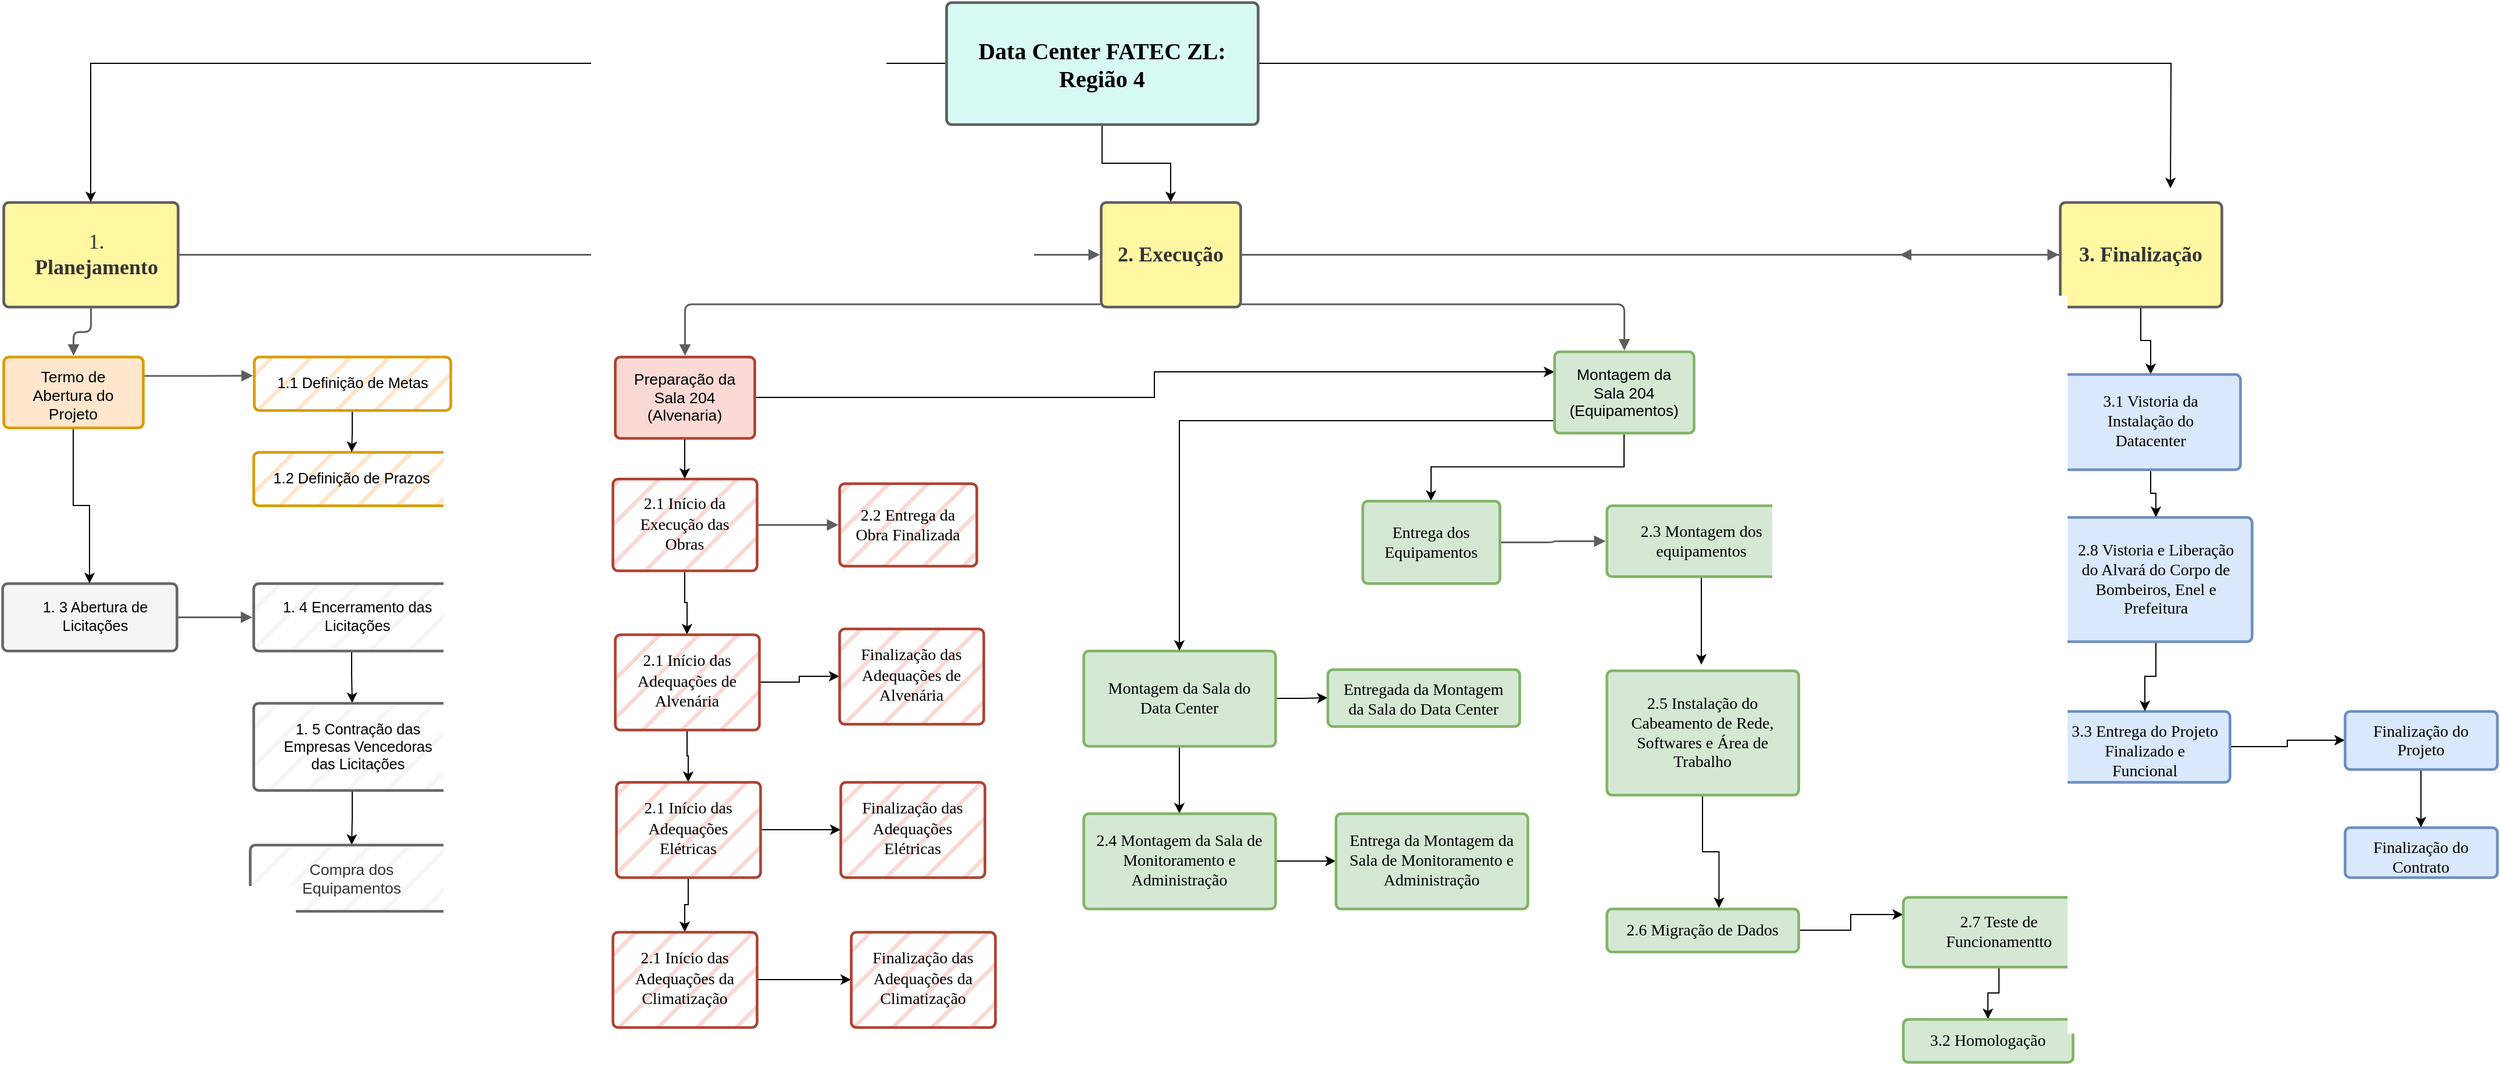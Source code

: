 <mxfile version="20.3.1" type="device"><diagram id="pBVWvam3wnCtwDXCx5tf" name="Página-1"><mxGraphModel dx="2076" dy="1078" grid="1" gridSize="10" guides="1" tooltips="1" connect="1" arrows="1" fold="1" page="1" pageScale="1" pageWidth="827" pageHeight="1169" math="0" shadow="0"><root><mxCell id="0"/><mxCell id="1" parent="0"/><UserObject label="&lt;ol style=&quot;margin: 0px; padding-left: 10px; list-style-position: inside; list-style-type: decimal; font-size: 18px;&quot;&gt;&lt;li style=&quot;text-align: center; color: rgb(51, 51, 51); font-size: 18px;&quot;&gt;&lt;span style=&quot;margin-left: 0px; margin-top: -2px; font-size: 18px;&quot;&gt;&lt;span style=&quot;font-size: 18px; color: rgb(51, 51, 51); font-weight: bold;&quot;&gt;Planejamento&lt;/span&gt;&lt;/span&gt;&lt;/li&gt;&lt;/ol&gt;" lucidchartObjectId="dANJ43AdOED." id="cai903bxbJSRQh_kawU3-7"><mxCell style="html=1;overflow=block;blockSpacing=1;whiteSpace=wrap;fontSize=18;spacing=9;strokeColor=#5e5e5e;strokeOpacity=100;fillOpacity=100;rounded=1;absoluteArcSize=1;arcSize=9;fillColor=#fff7a1;strokeWidth=2.3;fontFamily=Times New Roman;" vertex="1" parent="1"><mxGeometry x="16" y="362" width="150" height="90" as="geometry"/></mxCell></UserObject><UserObject label="" lucidchartObjectId="DBNJva6Q345f" id="cai903bxbJSRQh_kawU3-8"><mxCell style="html=1;jettySize=18;whiteSpace=wrap;fontSize=16;strokeColor=#5E5E5E;strokeWidth=1.5;rounded=1;arcSize=12;edgeStyle=orthogonalEdgeStyle;startArrow=none;endArrow=block;endFill=1;exitX=1.007;exitY=0.5;exitPerimeter=0;entryX=-0.009;entryY=0.5;entryPerimeter=0;fontFamily=Times New Roman;" edge="1" parent="1" source="cai903bxbJSRQh_kawU3-7" target="cai903bxbJSRQh_kawU3-20"><mxGeometry width="100" height="100" relative="1" as="geometry"><Array as="points"/></mxGeometry></mxCell></UserObject><UserObject label="" lucidchartObjectId="IBNJFD.9jjcm" id="cai903bxbJSRQh_kawU3-9"><mxCell style="html=1;jettySize=18;whiteSpace=wrap;fontSize=16;strokeColor=#5E5E5E;strokeWidth=1.5;rounded=1;arcSize=12;edgeStyle=orthogonalEdgeStyle;startArrow=none;endArrow=block;endFill=1;exitX=1.009;exitY=0.5;exitPerimeter=0;entryX=-0.008;entryY=0.5;entryPerimeter=0;fontFamily=Times New Roman;" edge="1" parent="1" source="cai903bxbJSRQh_kawU3-20" target="cai903bxbJSRQh_kawU3-21"><mxGeometry width="100" height="100" relative="1" as="geometry"><Array as="points"/></mxGeometry></mxCell></UserObject><mxCell id="cai903bxbJSRQh_kawU3-95" style="edgeStyle=orthogonalEdgeStyle;rounded=0;orthogonalLoop=1;jettySize=auto;html=1;fontFamily=Times New Roman;fontSize=20;" edge="1" parent="1" source="cai903bxbJSRQh_kawU3-10" target="cai903bxbJSRQh_kawU3-7"><mxGeometry relative="1" as="geometry"/></mxCell><mxCell id="cai903bxbJSRQh_kawU3-96" style="edgeStyle=orthogonalEdgeStyle;rounded=0;orthogonalLoop=1;jettySize=auto;html=1;fontFamily=Times New Roman;fontSize=20;" edge="1" parent="1" source="cai903bxbJSRQh_kawU3-10" target="cai903bxbJSRQh_kawU3-20"><mxGeometry relative="1" as="geometry"/></mxCell><mxCell id="cai903bxbJSRQh_kawU3-97" style="edgeStyle=orthogonalEdgeStyle;rounded=0;orthogonalLoop=1;jettySize=auto;html=1;fontFamily=Times New Roman;fontSize=20;" edge="1" parent="1" source="cai903bxbJSRQh_kawU3-10"><mxGeometry relative="1" as="geometry"><mxPoint x="1880" y="350" as="targetPoint"/></mxGeometry></mxCell><UserObject label="Data Center  FATEC ZL: Região 4" lucidchartObjectId="nCNJGLdHx1h4" id="cai903bxbJSRQh_kawU3-10"><mxCell style="html=1;overflow=block;blockSpacing=1;whiteSpace=wrap;fontSize=20;fontColor=default;fontStyle=1;align=center;spacing=9;strokeColor=#5e5e5e;strokeOpacity=100;fillOpacity=100;rounded=1;absoluteArcSize=1;arcSize=9;fillColor=#d7faf5;strokeWidth=2.3;fontFamily=Times New Roman;labelBackgroundColor=none;verticalAlign=middle;" vertex="1" parent="1"><mxGeometry x="827" y="190" width="268" height="105" as="geometry"/></mxCell></UserObject><UserObject label="&lt;ol style=&quot;margin: 0px; padding-left: 10px;list-style-position: inside; list-style-type:decimal&quot;&gt;&lt;li style=&quot;text-align:center;color:#000000;font-size:12.7px;&quot;&gt;&lt;span style=&quot;margin-left: 0px;margin-top: -2px;&quot;&gt;&lt;span style=&quot;font-size:12.7px;color:#000000;&quot;&gt;3 Abertura de Licitações&lt;/span&gt;&lt;/span&gt;&lt;/li&gt;&lt;/ol&gt;" lucidchartObjectId="9GNJ9Z34LmmI" id="cai903bxbJSRQh_kawU3-17"><mxCell style="html=1;overflow=block;blockSpacing=1;whiteSpace=wrap;fontSize=13;spacing=9;strokeColor=#666666;strokeOpacity=100;fillOpacity=100;rounded=1;absoluteArcSize=1;arcSize=9;fillColor=#f5f5f5;strokeWidth=2.3;fontColor=#333333;" vertex="1" parent="1"><mxGeometry x="15" y="690" width="150" height="58" as="geometry"/></mxCell></UserObject><UserObject label="1.2 Definição de Prazos" lucidchartObjectId="OINJUcEOpU69" id="cai903bxbJSRQh_kawU3-18"><mxCell style="html=1;overflow=block;blockSpacing=1;whiteSpace=wrap;fontSize=12.7;align=center;spacing=9;strokeColor=#d79b00;strokeOpacity=100;rounded=1;absoluteArcSize=1;arcSize=9;strokeWidth=2.3;fillColor=#ffe6cc;fillStyle=hatch;" vertex="1" parent="1"><mxGeometry x="231" y="577" width="169" height="46" as="geometry"/></mxCell></UserObject><mxCell id="cai903bxbJSRQh_kawU3-82" style="edgeStyle=orthogonalEdgeStyle;rounded=0;orthogonalLoop=1;jettySize=auto;html=1;fontFamily=Times New Roman;fontSize=14;" edge="1" parent="1" source="cai903bxbJSRQh_kawU3-19"><mxGeometry relative="1" as="geometry"><mxPoint x="1476.5" y="760" as="targetPoint"/></mxGeometry></mxCell><UserObject label="2.3 Montagem dos equipamentos" lucidchartObjectId="fWNJ.m-0Mv20" id="cai903bxbJSRQh_kawU3-19"><mxCell style="html=1;overflow=block;blockSpacing=1;whiteSpace=wrap;fontSize=14;align=center;spacing=9;strokeColor=#82b366;strokeOpacity=100;rounded=1;absoluteArcSize=1;arcSize=9;strokeWidth=2.3;fontFamily=Times New Roman;fillColor=#d5e8d4;gradientColor=none;" vertex="1" parent="1"><mxGeometry x="1395" y="623" width="163" height="61" as="geometry"/></mxCell></UserObject><UserObject label="2. Execução" lucidchartObjectId="JANJaRIf61rP" id="cai903bxbJSRQh_kawU3-20"><mxCell style="html=1;overflow=block;blockSpacing=1;whiteSpace=wrap;fontSize=18;fontColor=#333333;fontStyle=1;align=center;spacing=9;strokeColor=#5e5e5e;strokeOpacity=100;fillOpacity=100;rounded=1;absoluteArcSize=1;arcSize=9;fillColor=#fff7a1;strokeWidth=2.3;fontFamily=Times New Roman;" vertex="1" parent="1"><mxGeometry x="960" y="362" width="120" height="90" as="geometry"/></mxCell></UserObject><mxCell id="cai903bxbJSRQh_kawU3-86" value="" style="edgeStyle=orthogonalEdgeStyle;rounded=0;orthogonalLoop=1;jettySize=auto;html=1;" edge="1" parent="1" source="cai903bxbJSRQh_kawU3-21" target="cai903bxbJSRQh_kawU3-34"><mxGeometry relative="1" as="geometry"/></mxCell><UserObject label="3. Finalização" lucidchartObjectId="YANJnLT.GxSS" id="cai903bxbJSRQh_kawU3-21"><mxCell style="html=1;overflow=block;blockSpacing=1;whiteSpace=wrap;fontSize=18;fontColor=#333333;fontStyle=1;align=center;spacing=9;strokeColor=#5e5e5e;strokeOpacity=100;fillOpacity=100;rounded=1;absoluteArcSize=1;arcSize=9;fillColor=#fff7a1;strokeWidth=2.3;fontFamily=Times New Roman;" vertex="1" parent="1"><mxGeometry x="1785" y="362" width="139" height="90" as="geometry"/></mxCell></UserObject><mxCell id="cai903bxbJSRQh_kawU3-89" style="edgeStyle=orthogonalEdgeStyle;rounded=0;orthogonalLoop=1;jettySize=auto;html=1;fontFamily=Times New Roman;fontSize=14;" edge="1" parent="1" source="cai903bxbJSRQh_kawU3-22" target="cai903bxbJSRQh_kawU3-50"><mxGeometry relative="1" as="geometry"/></mxCell><UserObject label="3.3 Entrega do Projeto Finalizado e Funcional" lucidchartObjectId="w2NJUesuRy0x" id="cai903bxbJSRQh_kawU3-22"><mxCell style="html=1;overflow=block;blockSpacing=1;whiteSpace=wrap;fontSize=14;align=center;spacing=9;strokeColor=#6c8ebf;strokeOpacity=100;rounded=1;absoluteArcSize=1;arcSize=9;strokeWidth=2.3;fontFamily=Times New Roman;fillColor=#dae8fc;gradientColor=none;" vertex="1" parent="1"><mxGeometry x="1785" y="800" width="146" height="61" as="geometry"/></mxCell></UserObject><UserObject label="" lucidchartObjectId="BbyRDQjbFFKZ" id="cai903bxbJSRQh_kawU3-23"><mxCell style="html=1;jettySize=18;whiteSpace=wrap;fontSize=16;strokeColor=#5E5E5E;strokeWidth=1.5;rounded=1;arcSize=12;edgeStyle=orthogonalEdgeStyle;startArrow=none;endArrow=block;endFill=1;exitX=-0.008;exitY=0.5;exitPerimeter=0;fontFamily=Times New Roman;" edge="1" parent="1" source="cai903bxbJSRQh_kawU3-21"><mxGeometry width="100" height="100" relative="1" as="geometry"><Array as="points"/><mxPoint x="1647" y="407" as="targetPoint"/></mxGeometry></mxCell></UserObject><mxCell id="cai903bxbJSRQh_kawU3-61" style="edgeStyle=orthogonalEdgeStyle;rounded=0;orthogonalLoop=1;jettySize=auto;html=1;entryX=0.5;entryY=0;entryDx=0;entryDy=0;fontFamily=Times New Roman;fontSize=14;" edge="1" parent="1" source="cai903bxbJSRQh_kawU3-24" target="cai903bxbJSRQh_kawU3-18"><mxGeometry relative="1" as="geometry"/></mxCell><UserObject label="1.1 Definição de Metas" lucidchartObjectId="MuOSCWIg~utF" id="cai903bxbJSRQh_kawU3-24"><mxCell style="html=1;overflow=block;blockSpacing=1;whiteSpace=wrap;fontSize=12.7;align=center;spacing=9;strokeColor=#d79b00;strokeOpacity=100;rounded=1;absoluteArcSize=1;arcSize=9;strokeWidth=2.3;fillColor=#ffe6cc;fillStyle=hatch;" vertex="1" parent="1"><mxGeometry x="231.5" y="495" width="169" height="46" as="geometry"/></mxCell></UserObject><mxCell id="cai903bxbJSRQh_kawU3-64" style="edgeStyle=orthogonalEdgeStyle;rounded=0;orthogonalLoop=1;jettySize=auto;html=1;exitX=0.5;exitY=1;exitDx=0;exitDy=0;fontFamily=Times New Roman;fontSize=14;" edge="1" parent="1" source="cai903bxbJSRQh_kawU3-25" target="cai903bxbJSRQh_kawU3-26"><mxGeometry relative="1" as="geometry"/></mxCell><UserObject label="&lt;ol style=&quot;margin: 0px; padding-left: 10px;list-style-position: inside; list-style-type:decimal&quot;&gt;&lt;li style=&quot;text-align:center;color:#000000;font-size:12.7px;&quot;&gt;&lt;span style=&quot;margin-left: 0px;margin-top: -2px;&quot;&gt;&lt;span style=&quot;font-size:12.7px;color:#000000;&quot;&gt;4 Encerramento das Licitações&lt;/span&gt;&lt;/span&gt;&lt;/li&gt;&lt;/ol&gt;" lucidchartObjectId="6vOSfZUh_YUq" id="cai903bxbJSRQh_kawU3-25"><mxCell style="html=1;overflow=block;blockSpacing=1;whiteSpace=wrap;fontSize=13;spacing=9;verticalAlign=middle;strokeColor=#666666;strokeOpacity=100;rounded=1;absoluteArcSize=1;arcSize=9;strokeWidth=2.3;fillColor=#f5f5f5;fontColor=#333333;fillStyle=hatch;" vertex="1" parent="1"><mxGeometry x="231" y="690" width="169" height="58" as="geometry"/></mxCell></UserObject><mxCell id="cai903bxbJSRQh_kawU3-65" style="edgeStyle=orthogonalEdgeStyle;rounded=0;orthogonalLoop=1;jettySize=auto;html=1;exitX=0.5;exitY=1;exitDx=0;exitDy=0;fontFamily=Times New Roman;fontSize=14;" edge="1" parent="1" source="cai903bxbJSRQh_kawU3-26" target="cai903bxbJSRQh_kawU3-45"><mxGeometry relative="1" as="geometry"/></mxCell><UserObject label="&lt;ol style=&quot;margin: 0px; padding-left: 10px;list-style-position: inside; list-style-type:decimal&quot;&gt;&lt;li style=&quot;text-align:center;color:#000000;font-size:12.7px;&quot;&gt;&lt;span style=&quot;margin-left: 0px;margin-top: -2px;&quot;&gt;&lt;span style=&quot;font-size:12.7px;color:#000000;&quot;&gt;5 Contração das Empresas Vencedoras das Licitações&lt;/span&gt;&lt;/span&gt;&lt;/li&gt;&lt;/ol&gt;" lucidchartObjectId="cxOS3NxWoWSm" id="cai903bxbJSRQh_kawU3-26"><mxCell style="html=1;overflow=block;blockSpacing=1;whiteSpace=wrap;fontSize=13;spacing=9;verticalAlign=middle;strokeColor=#666666;strokeOpacity=100;rounded=1;absoluteArcSize=1;arcSize=9;strokeWidth=2.3;fillColor=#f5f5f5;fontColor=#333333;fillStyle=hatch;" vertex="1" parent="1"><mxGeometry x="231" y="793" width="170" height="75" as="geometry"/></mxCell></UserObject><mxCell id="cai903bxbJSRQh_kawU3-75" style="edgeStyle=orthogonalEdgeStyle;rounded=0;orthogonalLoop=1;jettySize=auto;html=1;entryX=0.5;entryY=0;entryDx=0;entryDy=0;fontFamily=Times New Roman;fontSize=14;" edge="1" parent="1" source="cai903bxbJSRQh_kawU3-27" target="cai903bxbJSRQh_kawU3-51"><mxGeometry relative="1" as="geometry"/></mxCell><UserObject label="&lt;div style=&quot;display: flex; justify-content: center; text-align: center; align-items: baseline; font-size: 14px; line-height: 1.25; margin-top: -2px;&quot;&gt;&lt;span style=&quot;font-size: 14px;&quot;&gt;&lt;span style=&quot;font-size: 14px; color: rgb(0, 0, 0);&quot;&gt;2.1 &lt;/span&gt;&lt;span style=&quot;font-size: 14px; color: rgb(0, 0, 0);&quot;&gt;Início da Execução das Obras&lt;/span&gt;&lt;/span&gt;&lt;/div&gt;" lucidchartObjectId="3AOSuWF~WWvn" id="cai903bxbJSRQh_kawU3-27"><mxCell style="html=1;overflow=block;blockSpacing=1;whiteSpace=wrap;fontSize=14;spacing=9;verticalAlign=middle;strokeColor=#ae4132;strokeOpacity=100;rounded=1;absoluteArcSize=1;arcSize=9;strokeWidth=2.3;fontFamily=Times New Roman;fillColor=#fad9d5;fillStyle=hatch;" vertex="1" parent="1"><mxGeometry x="540" y="600" width="124" height="79" as="geometry"/></mxCell></UserObject><UserObject label="2.2 Entrega da Obra Finalizada" lucidchartObjectId="CBOS3g9Kykc1" id="cai903bxbJSRQh_kawU3-28"><mxCell style="html=1;overflow=block;blockSpacing=1;whiteSpace=wrap;fontSize=14;align=center;spacing=9;verticalAlign=middle;strokeColor=#ae4132;strokeOpacity=100;rounded=1;absoluteArcSize=1;arcSize=9;strokeWidth=2.3;fontFamily=Times New Roman;fillColor=#fad9d5;fillStyle=hatch;gradientColor=none;" vertex="1" parent="1"><mxGeometry x="735" y="604" width="118" height="71" as="geometry"/></mxCell></UserObject><mxCell id="cai903bxbJSRQh_kawU3-76" value="" style="edgeStyle=orthogonalEdgeStyle;rounded=0;orthogonalLoop=1;jettySize=auto;html=1;fontFamily=Times New Roman;fontSize=14;" edge="1" parent="1" source="cai903bxbJSRQh_kawU3-29" target="cai903bxbJSRQh_kawU3-57"><mxGeometry relative="1" as="geometry"/></mxCell><mxCell id="cai903bxbJSRQh_kawU3-80" style="edgeStyle=orthogonalEdgeStyle;rounded=0;orthogonalLoop=1;jettySize=auto;html=1;entryX=0;entryY=0.5;entryDx=0;entryDy=0;fontFamily=Times New Roman;fontSize=14;" edge="1" parent="1" source="cai903bxbJSRQh_kawU3-29" target="cai903bxbJSRQh_kawU3-58"><mxGeometry relative="1" as="geometry"/></mxCell><UserObject label="Montagem da Sala do Data Center" lucidchartObjectId="bKOSFMvT~xI9" id="cai903bxbJSRQh_kawU3-29"><mxCell style="html=1;overflow=block;blockSpacing=1;whiteSpace=wrap;fontSize=14;align=center;spacing=9;verticalAlign=middle;strokeColor=#82b366;strokeOpacity=100;rounded=1;absoluteArcSize=1;arcSize=9;strokeWidth=2.3;fontFamily=Times New Roman;fillColor=#d5e8d4;gradientColor=none;" vertex="1" parent="1"><mxGeometry x="945" y="748" width="165" height="82" as="geometry"/></mxCell></UserObject><mxCell id="cai903bxbJSRQh_kawU3-83" style="edgeStyle=orthogonalEdgeStyle;rounded=0;orthogonalLoop=1;jettySize=auto;html=1;entryX=0.586;entryY=-0.016;entryDx=0;entryDy=0;entryPerimeter=0;fontFamily=Times New Roman;fontSize=14;" edge="1" parent="1" source="cai903bxbJSRQh_kawU3-30" target="cai903bxbJSRQh_kawU3-31"><mxGeometry relative="1" as="geometry"/></mxCell><UserObject label="2.5 Instalação do Cabeamento de Rede, Softwares e Área de Trabalho" lucidchartObjectId="2KOSN_ak6Po3" id="cai903bxbJSRQh_kawU3-30"><mxCell style="html=1;overflow=block;blockSpacing=1;whiteSpace=wrap;fontSize=14;align=center;spacing=9;verticalAlign=middle;strokeColor=#82b366;strokeOpacity=100;rounded=1;absoluteArcSize=1;arcSize=9;strokeWidth=2.3;fontFamily=Times New Roman;fillColor=#d5e8d4;gradientColor=none;" vertex="1" parent="1"><mxGeometry x="1395" y="765" width="165" height="107" as="geometry"/></mxCell></UserObject><mxCell id="cai903bxbJSRQh_kawU3-84" style="edgeStyle=orthogonalEdgeStyle;rounded=0;orthogonalLoop=1;jettySize=auto;html=1;entryX=0;entryY=0.25;entryDx=0;entryDy=0;fontFamily=Times New Roman;fontSize=14;" edge="1" parent="1" source="cai903bxbJSRQh_kawU3-31" target="cai903bxbJSRQh_kawU3-32"><mxGeometry relative="1" as="geometry"/></mxCell><UserObject label="2.6 Migração de Dados" lucidchartObjectId="eMOSCsfmUV2S" id="cai903bxbJSRQh_kawU3-31"><mxCell style="html=1;overflow=block;blockSpacing=1;whiteSpace=wrap;fontSize=14;align=center;spacing=9;verticalAlign=middle;strokeColor=#82b366;strokeOpacity=100;rounded=1;absoluteArcSize=1;arcSize=9;strokeWidth=2.3;fontFamily=Times New Roman;fillColor=#d5e8d4;gradientColor=none;" vertex="1" parent="1"><mxGeometry x="1395" y="970" width="165" height="37" as="geometry"/></mxCell></UserObject><mxCell id="cai903bxbJSRQh_kawU3-85" value="" style="edgeStyle=orthogonalEdgeStyle;rounded=0;orthogonalLoop=1;jettySize=auto;html=1;fontFamily=Times New Roman;fontSize=14;" edge="1" parent="1" source="cai903bxbJSRQh_kawU3-32" target="cai903bxbJSRQh_kawU3-35"><mxGeometry relative="1" as="geometry"/></mxCell><UserObject label="2.7 Teste de Funcionamentto" lucidchartObjectId="XMOSXZxI9fiz" id="cai903bxbJSRQh_kawU3-32"><mxCell style="html=1;overflow=block;blockSpacing=1;whiteSpace=wrap;fontSize=14;align=center;spacing=9;verticalAlign=middle;strokeColor=#82b366;strokeOpacity=100;rounded=1;absoluteArcSize=1;arcSize=9;strokeWidth=2.3;fontFamily=Times New Roman;fillColor=#d5e8d4;gradientColor=none;" vertex="1" parent="1"><mxGeometry x="1650" y="960" width="165" height="60" as="geometry"/></mxCell></UserObject><mxCell id="cai903bxbJSRQh_kawU3-88" value="" style="edgeStyle=orthogonalEdgeStyle;rounded=0;orthogonalLoop=1;jettySize=auto;html=1;fontFamily=Times New Roman;fontSize=14;" edge="1" parent="1" source="cai903bxbJSRQh_kawU3-33" target="cai903bxbJSRQh_kawU3-22"><mxGeometry relative="1" as="geometry"/></mxCell><UserObject label="2.8 Vistoria e Liberação do Alvará do Corpo de Bombeiros, Enel e Prefeitura" lucidchartObjectId="ENOS3q206GP0" id="cai903bxbJSRQh_kawU3-33"><mxCell style="html=1;overflow=block;blockSpacing=1;whiteSpace=wrap;fontSize=14;align=center;spacing=9;verticalAlign=middle;strokeColor=#6c8ebf;strokeOpacity=100;rounded=1;absoluteArcSize=1;arcSize=9;strokeWidth=2.3;fontFamily=Times New Roman;fillColor=#dae8fc;gradientColor=none;" vertex="1" parent="1"><mxGeometry x="1785" y="633" width="165" height="107" as="geometry"/></mxCell></UserObject><mxCell id="cai903bxbJSRQh_kawU3-87" value="" style="edgeStyle=orthogonalEdgeStyle;rounded=0;orthogonalLoop=1;jettySize=auto;html=1;fontFamily=Times New Roman;fontSize=14;" edge="1" parent="1" source="cai903bxbJSRQh_kawU3-34" target="cai903bxbJSRQh_kawU3-33"><mxGeometry relative="1" as="geometry"/></mxCell><UserObject label="3.1 Vistoria da Instalação do Datacenter" lucidchartObjectId="WOOSryyBbSVS" id="cai903bxbJSRQh_kawU3-34"><mxCell style="html=1;overflow=block;blockSpacing=1;whiteSpace=wrap;fontSize=14;align=center;spacing=9;verticalAlign=middle;strokeColor=#6c8ebf;strokeOpacity=100;rounded=1;absoluteArcSize=1;arcSize=9;strokeWidth=2.3;fontFamily=Times New Roman;fillColor=#dae8fc;gradientColor=none;" vertex="1" parent="1"><mxGeometry x="1786" y="510" width="154" height="82" as="geometry"/></mxCell></UserObject><UserObject label="3.2 Homologação" lucidchartObjectId="1POSucnU6bur" id="cai903bxbJSRQh_kawU3-35"><mxCell style="html=1;overflow=block;blockSpacing=1;whiteSpace=wrap;fontSize=14;align=center;spacing=9;strokeColor=#82b366;strokeOpacity=100;rounded=1;absoluteArcSize=1;arcSize=9;strokeWidth=2.3;fontFamily=Times New Roman;fillColor=#d5e8d4;gradientColor=none;" vertex="1" parent="1"><mxGeometry x="1650" y="1065" width="146" height="37" as="geometry"/></mxCell></UserObject><mxCell id="cai903bxbJSRQh_kawU3-66" value="" style="edgeStyle=orthogonalEdgeStyle;rounded=0;orthogonalLoop=1;jettySize=auto;html=1;fontFamily=Times New Roman;fontSize=14;" edge="1" parent="1" source="cai903bxbJSRQh_kawU3-36" target="cai903bxbJSRQh_kawU3-27"><mxGeometry relative="1" as="geometry"/></mxCell><mxCell id="cai903bxbJSRQh_kawU3-92" style="edgeStyle=orthogonalEdgeStyle;rounded=0;orthogonalLoop=1;jettySize=auto;html=1;entryX=0;entryY=0.25;entryDx=0;entryDy=0;fontFamily=Times New Roman;fontSize=20;" edge="1" parent="1" source="cai903bxbJSRQh_kawU3-36" target="cai903bxbJSRQh_kawU3-37"><mxGeometry relative="1" as="geometry"/></mxCell><UserObject label="Preparação da Sala 204 (Alvenaria)" lucidchartObjectId="7F~Uc6eeRjyJ" id="cai903bxbJSRQh_kawU3-36"><mxCell style="html=1;overflow=block;blockSpacing=1;whiteSpace=wrap;fontSize=13.3;spacing=9;verticalAlign=middle;strokeColor=#ae4132;strokeOpacity=100;fillOpacity=100;rounded=1;absoluteArcSize=1;arcSize=9;fillColor=#fad9d5;strokeWidth=2.3;fillStyle=auto;" vertex="1" parent="1"><mxGeometry x="542" y="495" width="120" height="70" as="geometry"/></mxCell></UserObject><mxCell id="cai903bxbJSRQh_kawU3-77" style="edgeStyle=orthogonalEdgeStyle;rounded=0;orthogonalLoop=1;jettySize=auto;html=1;entryX=0.5;entryY=0;entryDx=0;entryDy=0;" edge="1" parent="1" source="cai903bxbJSRQh_kawU3-37" target="cai903bxbJSRQh_kawU3-29"><mxGeometry relative="1" as="geometry"><Array as="points"><mxPoint x="1027" y="550"/></Array></mxGeometry></mxCell><mxCell id="cai903bxbJSRQh_kawU3-78" style="edgeStyle=orthogonalEdgeStyle;rounded=0;orthogonalLoop=1;jettySize=auto;html=1;entryX=0.5;entryY=0;entryDx=0;entryDy=0;fontFamily=Times New Roman;fontSize=14;exitX=0.5;exitY=1;exitDx=0;exitDy=0;" edge="1" parent="1" source="cai903bxbJSRQh_kawU3-37" target="cai903bxbJSRQh_kawU3-47"><mxGeometry relative="1" as="geometry"/></mxCell><UserObject label="Montagem da Sala 204 (Equipamentos)" lucidchartObjectId="aG~U1RdPSM._" id="cai903bxbJSRQh_kawU3-37"><mxCell style="html=1;overflow=block;blockSpacing=1;whiteSpace=wrap;fontSize=13.3;spacing=9;strokeColor=#82b366;strokeOpacity=100;fillOpacity=100;rounded=1;absoluteArcSize=1;arcSize=9;fillColor=#d5e8d4;strokeWidth=2.3;gradientColor=none;" vertex="1" parent="1"><mxGeometry x="1350" y="490.5" width="120" height="70" as="geometry"/></mxCell></UserObject><UserObject label="" lucidchartObjectId="VI~UhSjwiUdR" id="cai903bxbJSRQh_kawU3-38"><mxCell style="html=1;jettySize=18;whiteSpace=wrap;fontSize=14;strokeColor=#5E5E5E;strokeWidth=1.5;rounded=1;arcSize=12;edgeStyle=orthogonalEdgeStyle;startArrow=none;endArrow=block;endFill=1;exitX=1.007;exitY=0.5;exitPerimeter=0;entryX=-0.007;entryY=0.5;entryPerimeter=0;fontFamily=Times New Roman;" edge="1" parent="1" source="cai903bxbJSRQh_kawU3-17" target="cai903bxbJSRQh_kawU3-25"><mxGeometry width="100" height="100" relative="1" as="geometry"><Array as="points"/></mxGeometry></mxCell></UserObject><mxCell id="cai903bxbJSRQh_kawU3-62" style="edgeStyle=orthogonalEdgeStyle;rounded=0;orthogonalLoop=1;jettySize=auto;html=1;exitX=0.5;exitY=1;exitDx=0;exitDy=0;fontFamily=Times New Roman;fontSize=14;" edge="1" parent="1" source="cai903bxbJSRQh_kawU3-39" target="cai903bxbJSRQh_kawU3-17"><mxGeometry relative="1" as="geometry"/></mxCell><UserObject label="Termo de Abertura do Projeto" lucidchartObjectId="FJ~UzkapIA8n" id="cai903bxbJSRQh_kawU3-39"><mxCell style="html=1;overflow=block;blockSpacing=1;whiteSpace=wrap;fontSize=13.3;spacing=9;strokeColor=#d79b00;strokeOpacity=100;fillOpacity=100;rounded=1;absoluteArcSize=1;arcSize=9;fillColor=#ffe6cc;strokeWidth=2.3;" vertex="1" parent="1"><mxGeometry x="16" y="495" width="120" height="61" as="geometry"/></mxCell></UserObject><UserObject label="" lucidchartObjectId="DK~Uj9GIN_ss" id="cai903bxbJSRQh_kawU3-40"><mxCell style="html=1;jettySize=18;whiteSpace=wrap;fontSize=13;strokeColor=#5E5E5E;strokeWidth=1.5;rounded=1;arcSize=12;edgeStyle=orthogonalEdgeStyle;startArrow=none;endArrow=block;endFill=1;exitX=1.009;exitY=0.267;exitPerimeter=0;entryX=-0.007;entryY=0.349;entryPerimeter=0;" edge="1" parent="1" source="cai903bxbJSRQh_kawU3-39" target="cai903bxbJSRQh_kawU3-24"><mxGeometry width="100" height="100" relative="1" as="geometry"><Array as="points"/></mxGeometry></mxCell></UserObject><UserObject label="" lucidchartObjectId="XN~U5Q5wweZh" id="cai903bxbJSRQh_kawU3-41"><mxCell style="html=1;jettySize=18;whiteSpace=wrap;fontSize=13;strokeColor=#5E5E5E;strokeWidth=1.5;rounded=1;arcSize=12;edgeStyle=orthogonalEdgeStyle;startArrow=none;endArrow=block;endFill=1;exitX=0.5;exitY=1.012;exitPerimeter=0;entryX=0.5;entryY=-0.018;entryPerimeter=0;" edge="1" parent="1" source="cai903bxbJSRQh_kawU3-7" target="cai903bxbJSRQh_kawU3-39"><mxGeometry width="100" height="100" relative="1" as="geometry"><Array as="points"/></mxGeometry></mxCell></UserObject><UserObject label="" lucidchartObjectId="3R~U0hzKesV8" id="cai903bxbJSRQh_kawU3-43"><mxCell style="html=1;jettySize=18;whiteSpace=wrap;fontSize=13;strokeColor=#5E5E5E;strokeWidth=1.5;rounded=1;arcSize=12;edgeStyle=orthogonalEdgeStyle;startArrow=none;endArrow=block;endFill=1;exitX=-0.006;exitY=0.973;exitPerimeter=0;entryX=0.5;entryY=-0.016;entryPerimeter=0;" edge="1" parent="1" source="cai903bxbJSRQh_kawU3-20" target="cai903bxbJSRQh_kawU3-36"><mxGeometry width="100" height="100" relative="1" as="geometry"><Array as="points"/></mxGeometry></mxCell></UserObject><UserObject label="" lucidchartObjectId=".R~UCiNO8TOI" id="cai903bxbJSRQh_kawU3-44"><mxCell style="html=1;jettySize=18;whiteSpace=wrap;fontSize=13;strokeColor=#5E5E5E;strokeWidth=1.5;rounded=1;arcSize=12;edgeStyle=orthogonalEdgeStyle;startArrow=none;endArrow=block;endFill=1;exitX=1.006;exitY=0.973;exitPerimeter=0;entryX=0.5;entryY=-0.016;entryPerimeter=0;" edge="1" parent="1" source="cai903bxbJSRQh_kawU3-20" target="cai903bxbJSRQh_kawU3-37"><mxGeometry width="100" height="100" relative="1" as="geometry"><Array as="points"/></mxGeometry></mxCell></UserObject><UserObject label="Compra dos Equipamentos" lucidchartObjectId="2U~UMuJ9ARkn" id="cai903bxbJSRQh_kawU3-45"><mxCell style="html=1;overflow=block;blockSpacing=1;whiteSpace=wrap;fontSize=13.3;fontColor=#333333;spacing=9;strokeColor=#666666;strokeOpacity=100;rounded=1;absoluteArcSize=1;arcSize=9;strokeWidth=2.3;fillColor=#f5f5f5;fillStyle=hatch;" vertex="1" parent="1"><mxGeometry x="228" y="915" width="175" height="57" as="geometry"/></mxCell></UserObject><UserObject label="" lucidchartObjectId="n1~USRsfwJgs" id="cai903bxbJSRQh_kawU3-46"><mxCell style="html=1;jettySize=18;whiteSpace=wrap;fontSize=14;strokeColor=#5E5E5E;strokeWidth=1.5;rounded=1;arcSize=12;edgeStyle=orthogonalEdgeStyle;startArrow=none;endArrow=block;endFill=1;exitX=1.009;exitY=0.5;exitPerimeter=0;entryX=-0.009;entryY=0.5;entryPerimeter=0;fontFamily=Times New Roman;" edge="1" parent="1" source="cai903bxbJSRQh_kawU3-27" target="cai903bxbJSRQh_kawU3-28"><mxGeometry width="100" height="100" relative="1" as="geometry"><Array as="points"/></mxGeometry></mxCell></UserObject><UserObject label="Entrega dos Equipamentos" lucidchartObjectId="N1~UOTDWuj9r" id="cai903bxbJSRQh_kawU3-47"><mxCell style="html=1;overflow=block;blockSpacing=1;whiteSpace=wrap;fontSize=14;align=center;spacing=9;verticalAlign=middle;strokeColor=#82b366;strokeOpacity=100;rounded=1;absoluteArcSize=1;arcSize=9;strokeWidth=2.3;fontFamily=Times New Roman;fillColor=#d5e8d4;gradientColor=none;" vertex="1" parent="1"><mxGeometry x="1185" y="619" width="118" height="71" as="geometry"/></mxCell></UserObject><UserObject label="" lucidchartObjectId="53~Ua3W8JncE" id="cai903bxbJSRQh_kawU3-48"><mxCell style="html=1;jettySize=18;whiteSpace=wrap;fontSize=14;strokeColor=#5E5E5E;strokeWidth=1.5;rounded=1;arcSize=12;edgeStyle=orthogonalEdgeStyle;startArrow=none;endArrow=block;endFill=1;exitX=1.009;exitY=0.5;exitPerimeter=0;entryX=-0.007;entryY=0.5;entryPerimeter=0;fontFamily=Times New Roman;" edge="1" parent="1" source="cai903bxbJSRQh_kawU3-47" target="cai903bxbJSRQh_kawU3-19"><mxGeometry width="100" height="100" relative="1" as="geometry"><Array as="points"/></mxGeometry></mxCell></UserObject><UserObject label="Finalização do Contrato" lucidchartObjectId="wbaVHUlNiNCg" id="cai903bxbJSRQh_kawU3-49"><mxCell style="html=1;overflow=block;blockSpacing=1;whiteSpace=wrap;fontSize=14;spacing=9;strokeColor=#6c8ebf;strokeOpacity=100;rounded=1;absoluteArcSize=1;arcSize=9;strokeWidth=2.3;fontFamily=Times New Roman;fillColor=#dae8fc;gradientColor=none;" vertex="1" parent="1"><mxGeometry x="2030" y="900" width="131" height="43" as="geometry"/></mxCell></UserObject><mxCell id="cai903bxbJSRQh_kawU3-90" value="" style="edgeStyle=orthogonalEdgeStyle;rounded=0;orthogonalLoop=1;jettySize=auto;html=1;fontFamily=Times New Roman;fontSize=14;" edge="1" parent="1" source="cai903bxbJSRQh_kawU3-50" target="cai903bxbJSRQh_kawU3-49"><mxGeometry relative="1" as="geometry"/></mxCell><UserObject label="&lt;font style=&quot;vertical-align: inherit; font-size: 14px;&quot;&gt;&lt;font style=&quot;vertical-align: inherit; font-size: 14px;&quot;&gt;Finalização do Projeto&lt;/font&gt;&lt;/font&gt;" lucidchartObjectId="udaVHf9o1xEo" id="cai903bxbJSRQh_kawU3-50"><mxCell style="html=1;overflow=block;blockSpacing=1;whiteSpace=wrap;fontSize=14;spacing=9;strokeColor=#6c8ebf;strokeOpacity=100;rounded=1;absoluteArcSize=1;arcSize=9;strokeWidth=2.3;fontFamily=Times New Roman;fillColor=#dae8fc;gradientColor=none;" vertex="1" parent="1"><mxGeometry x="2030" y="800" width="131" height="50" as="geometry"/></mxCell></UserObject><mxCell id="cai903bxbJSRQh_kawU3-68" style="edgeStyle=orthogonalEdgeStyle;rounded=0;orthogonalLoop=1;jettySize=auto;html=1;entryX=0.5;entryY=0;entryDx=0;entryDy=0;fontFamily=Times New Roman;fontSize=14;" edge="1" parent="1" source="cai903bxbJSRQh_kawU3-51" target="cai903bxbJSRQh_kawU3-52"><mxGeometry relative="1" as="geometry"/></mxCell><mxCell id="cai903bxbJSRQh_kawU3-73" style="edgeStyle=orthogonalEdgeStyle;rounded=0;orthogonalLoop=1;jettySize=auto;html=1;entryX=0;entryY=0.5;entryDx=0;entryDy=0;fontFamily=Times New Roman;fontSize=14;" edge="1" parent="1" source="cai903bxbJSRQh_kawU3-51" target="cai903bxbJSRQh_kawU3-54"><mxGeometry relative="1" as="geometry"/></mxCell><UserObject label="&lt;div style=&quot;display: flex; justify-content: center; text-align: center; align-items: baseline; font-size: 14px; line-height: 1.25; margin-top: -2px;&quot;&gt;&lt;span style=&quot;font-size: 14px;&quot;&gt;&lt;span style=&quot;font-size: 14px; color: rgb(0, 0, 0);&quot;&gt;2.1 &lt;/span&gt;&lt;span style=&quot;font-size: 14px; color: rgb(0, 0, 0);&quot;&gt;Início das Adequações de Alvenária&lt;/span&gt;&lt;/span&gt;&lt;/div&gt;" lucidchartObjectId="_daVygb-u__b" id="cai903bxbJSRQh_kawU3-51"><mxCell style="html=1;overflow=block;blockSpacing=1;whiteSpace=wrap;fontSize=14;spacing=9;verticalAlign=middle;strokeColor=#ae4132;strokeOpacity=100;rounded=1;absoluteArcSize=1;arcSize=9;strokeWidth=2.3;fontFamily=Times New Roman;fillColor=#fad9d5;fillStyle=hatch;" vertex="1" parent="1"><mxGeometry x="542" y="734" width="124" height="82" as="geometry"/></mxCell></UserObject><mxCell id="cai903bxbJSRQh_kawU3-69" value="" style="edgeStyle=orthogonalEdgeStyle;rounded=0;orthogonalLoop=1;jettySize=auto;html=1;fontFamily=Times New Roman;fontSize=14;" edge="1" parent="1" source="cai903bxbJSRQh_kawU3-52" target="cai903bxbJSRQh_kawU3-53"><mxGeometry relative="1" as="geometry"/></mxCell><mxCell id="cai903bxbJSRQh_kawU3-71" style="edgeStyle=orthogonalEdgeStyle;rounded=0;orthogonalLoop=1;jettySize=auto;html=1;fontFamily=Times New Roman;fontSize=14;" edge="1" parent="1" source="cai903bxbJSRQh_kawU3-52" target="cai903bxbJSRQh_kawU3-55"><mxGeometry relative="1" as="geometry"/></mxCell><UserObject label="&lt;div style=&quot;display: flex; justify-content: center; text-align: center; align-items: baseline; font-size: 14px; line-height: 1.25; margin-top: -2px;&quot;&gt;&lt;span style=&quot;font-size: 14px;&quot;&gt;&lt;span style=&quot;font-size: 14px; color: rgb(0, 0, 0);&quot;&gt;2.1 &lt;/span&gt;&lt;span style=&quot;font-size: 14px; color: rgb(0, 0, 0);&quot;&gt;Início das Adequações Elétricas &lt;/span&gt;&lt;/span&gt;&lt;/div&gt;" lucidchartObjectId="0faV00hR1IAd" id="cai903bxbJSRQh_kawU3-52"><mxCell style="html=1;overflow=block;blockSpacing=1;whiteSpace=wrap;fontSize=14;spacing=9;verticalAlign=middle;strokeColor=#ae4132;strokeOpacity=100;rounded=1;absoluteArcSize=1;arcSize=9;strokeWidth=2.3;fontFamily=Times New Roman;fillColor=#fad9d5;fillStyle=hatch;" vertex="1" parent="1"><mxGeometry x="543" y="861" width="124" height="82" as="geometry"/></mxCell></UserObject><mxCell id="cai903bxbJSRQh_kawU3-74" style="edgeStyle=orthogonalEdgeStyle;rounded=0;orthogonalLoop=1;jettySize=auto;html=1;fontFamily=Times New Roman;fontSize=14;" edge="1" parent="1" source="cai903bxbJSRQh_kawU3-53" target="cai903bxbJSRQh_kawU3-56"><mxGeometry relative="1" as="geometry"/></mxCell><UserObject label="&lt;div style=&quot;display: flex; justify-content: center; text-align: center; align-items: baseline; font-size: 14px; line-height: 1.25; margin-top: -2px;&quot;&gt;&lt;span style=&quot;font-size: 14px;&quot;&gt;&lt;span style=&quot;font-size: 14px; color: rgb(0, 0, 0);&quot;&gt;2.1 &lt;/span&gt;&lt;span style=&quot;font-size: 14px; color: rgb(0, 0, 0);&quot;&gt;Início das Adequações da Climatização &lt;/span&gt;&lt;/span&gt;&lt;/div&gt;" lucidchartObjectId="3gaVFr2PTfts" id="cai903bxbJSRQh_kawU3-53"><mxCell style="html=1;overflow=block;blockSpacing=1;whiteSpace=wrap;fontSize=14;spacing=9;verticalAlign=middle;strokeColor=#ae4132;strokeOpacity=100;rounded=1;absoluteArcSize=1;arcSize=9;strokeWidth=2.3;fontFamily=Times New Roman;fillColor=#fad9d5;fillStyle=hatch;" vertex="1" parent="1"><mxGeometry x="540" y="990" width="124" height="82" as="geometry"/></mxCell></UserObject><UserObject label="&lt;div style=&quot;display: flex; justify-content: center; text-align: center; align-items: baseline; font-size: 14px; line-height: 1.25; margin-top: -2px;&quot;&gt;&lt;span style=&quot;font-size: 14px;&quot;&gt;&lt;span style=&quot;font-size: 14px; color: rgb(0, 0, 0);&quot;&gt;Finalização&lt;/span&gt;&lt;span style=&quot;font-size: 14px; color: rgb(0, 0, 0);&quot;&gt; das Adequações de Alvenária&lt;/span&gt;&lt;/span&gt;&lt;/div&gt;" lucidchartObjectId="uraVQ5Uz3XlC" id="cai903bxbJSRQh_kawU3-54"><mxCell style="html=1;overflow=block;blockSpacing=1;whiteSpace=wrap;fontSize=14;spacing=9;verticalAlign=middle;strokeColor=#ae4132;strokeOpacity=100;rounded=1;absoluteArcSize=1;arcSize=9;strokeWidth=2.3;fontFamily=Times New Roman;fillColor=#fad9d5;fillStyle=hatch;" vertex="1" parent="1"><mxGeometry x="735" y="729" width="124" height="82" as="geometry"/></mxCell></UserObject><UserObject label="&lt;div style=&quot;display: flex; justify-content: center; text-align: center; align-items: baseline; font-size: 14px; line-height: 1.25; margin-top: -2px;&quot;&gt;&lt;span style=&quot;font-size: 14px;&quot;&gt;&lt;span style=&quot;font-size: 14px; color: rgb(0, 0, 0);&quot;&gt;Finalização&lt;/span&gt;&lt;span style=&quot;font-size: 14px; color: rgb(0, 0, 0);&quot;&gt; das Adequações Elétricas &lt;/span&gt;&lt;/span&gt;&lt;/div&gt;" lucidchartObjectId="MraVSKr1Nk~I" id="cai903bxbJSRQh_kawU3-55"><mxCell style="html=1;overflow=block;blockSpacing=1;whiteSpace=wrap;fontSize=14;spacing=9;verticalAlign=middle;strokeColor=#ae4132;strokeOpacity=100;rounded=1;absoluteArcSize=1;arcSize=9;strokeWidth=2.3;fontFamily=Times New Roman;fillColor=#fad9d5;fillStyle=hatch;" vertex="1" parent="1"><mxGeometry x="736" y="861" width="124" height="82" as="geometry"/></mxCell></UserObject><UserObject label="&lt;div style=&quot;display: flex; justify-content: center; text-align: center; align-items: baseline; font-size: 14px; line-height: 1.25; margin-top: -2px;&quot;&gt;&lt;span style=&quot;font-size: 14px;&quot;&gt;&lt;span style=&quot;font-size: 14px; color: rgb(0, 0, 0);&quot;&gt;Finalização&lt;/span&gt;&lt;span style=&quot;font-size: 14px; color: rgb(0, 0, 0);&quot;&gt; das Adequações da Climatização &lt;/span&gt;&lt;/span&gt;&lt;/div&gt;" lucidchartObjectId="dsaV177ylvNh" id="cai903bxbJSRQh_kawU3-56"><mxCell style="html=1;overflow=block;blockSpacing=1;whiteSpace=wrap;fontSize=14;spacing=9;verticalAlign=middle;strokeColor=#ae4132;strokeOpacity=100;rounded=1;absoluteArcSize=1;arcSize=9;strokeWidth=2.3;fontFamily=Times New Roman;fillColor=#fad9d5;fillStyle=hatch;" vertex="1" parent="1"><mxGeometry x="745" y="990" width="124" height="82" as="geometry"/></mxCell></UserObject><mxCell id="cai903bxbJSRQh_kawU3-81" style="edgeStyle=orthogonalEdgeStyle;rounded=0;orthogonalLoop=1;jettySize=auto;html=1;fontFamily=Times New Roman;fontSize=14;" edge="1" parent="1" source="cai903bxbJSRQh_kawU3-57" target="cai903bxbJSRQh_kawU3-59"><mxGeometry relative="1" as="geometry"/></mxCell><UserObject label="2.4 Montagem da Sala de Monitoramento e Administração" lucidchartObjectId="qwaV3.X10JCF" id="cai903bxbJSRQh_kawU3-57"><mxCell style="html=1;overflow=block;blockSpacing=1;whiteSpace=wrap;fontSize=14;align=center;spacing=9;verticalAlign=middle;strokeColor=#82b366;strokeOpacity=100;rounded=1;absoluteArcSize=1;arcSize=9;strokeWidth=2.3;fontFamily=Times New Roman;fillColor=#d5e8d4;gradientColor=none;" vertex="1" parent="1"><mxGeometry x="945" y="888" width="165" height="82" as="geometry"/></mxCell></UserObject><UserObject label="Entregada  da Montagem da Sala do Data Center" lucidchartObjectId="lxaVizMlIhe1" id="cai903bxbJSRQh_kawU3-58"><mxCell style="html=1;overflow=block;blockSpacing=1;whiteSpace=wrap;fontSize=14;align=center;spacing=9;verticalAlign=middle;strokeColor=#82b366;strokeOpacity=100;rounded=1;absoluteArcSize=1;arcSize=9;strokeWidth=2.3;fontFamily=Times New Roman;fillColor=#d5e8d4;gradientColor=none;" vertex="1" parent="1"><mxGeometry x="1155" y="764" width="165" height="49" as="geometry"/></mxCell></UserObject><UserObject label="Entrega da Montagem da Sala de Monitoramento e Administração" lucidchartObjectId="JxaVzvDdO1me" id="cai903bxbJSRQh_kawU3-59"><mxCell style="html=1;overflow=block;blockSpacing=1;whiteSpace=wrap;fontSize=14;align=center;spacing=9;verticalAlign=middle;strokeColor=#82b366;strokeOpacity=100;rounded=1;absoluteArcSize=1;arcSize=9;strokeWidth=2.3;fontFamily=Times New Roman;fillColor=#d5e8d4;gradientColor=none;" vertex="1" parent="1"><mxGeometry x="1162" y="888" width="165" height="82" as="geometry"/></mxCell></UserObject></root></mxGraphModel></diagram></mxfile>